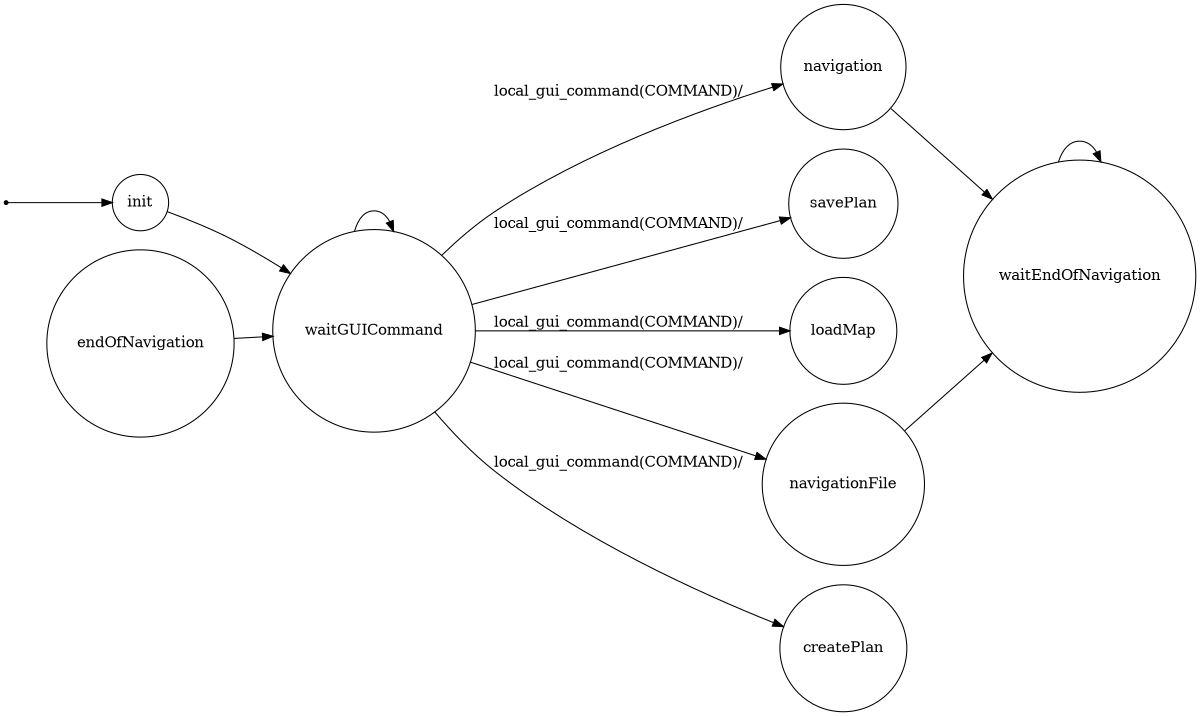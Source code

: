 /*
*
* A GraphViz DOT FSM description 
* Please use a GraphViz visualizer (like http://www.webgraphviz.com)
* 
* Generated by AM,NC,RM
*  
*/
 
digraph finite_state_machine {
  	rankdir=LR;
  	size="8,5"
  	node [shape = point]; iniziale;
  	node [shape = doublecircle]; 
  	node [shape = circle];
  	iniziale -> init [label = ""];
  	
  	
  	init -> waitGUICommand [ label = ""];
  	
  	waitGUICommand -> waitGUICommand [ label = ""];
  	waitGUICommand -> navigation [ label = "local_gui_command(COMMAND)/"];
  	waitGUICommand -> savePlan [ label = "local_gui_command(COMMAND)/"];
  	waitGUICommand -> loadMap [ label = "local_gui_command(COMMAND)/"];
  	waitGUICommand -> navigationFile [ label = "local_gui_command(COMMAND)/"];
  	waitGUICommand -> createPlan [ label = "local_gui_command(COMMAND)/"];
  	
  	navigation -> waitEndOfNavigation [ label = ""];
  	
  	navigationFile -> waitEndOfNavigation [ label = ""];
  	
  	waitEndOfNavigation -> waitEndOfNavigation [ label = ""];
  	
  	endOfNavigation -> waitGUICommand [ label = ""];
}